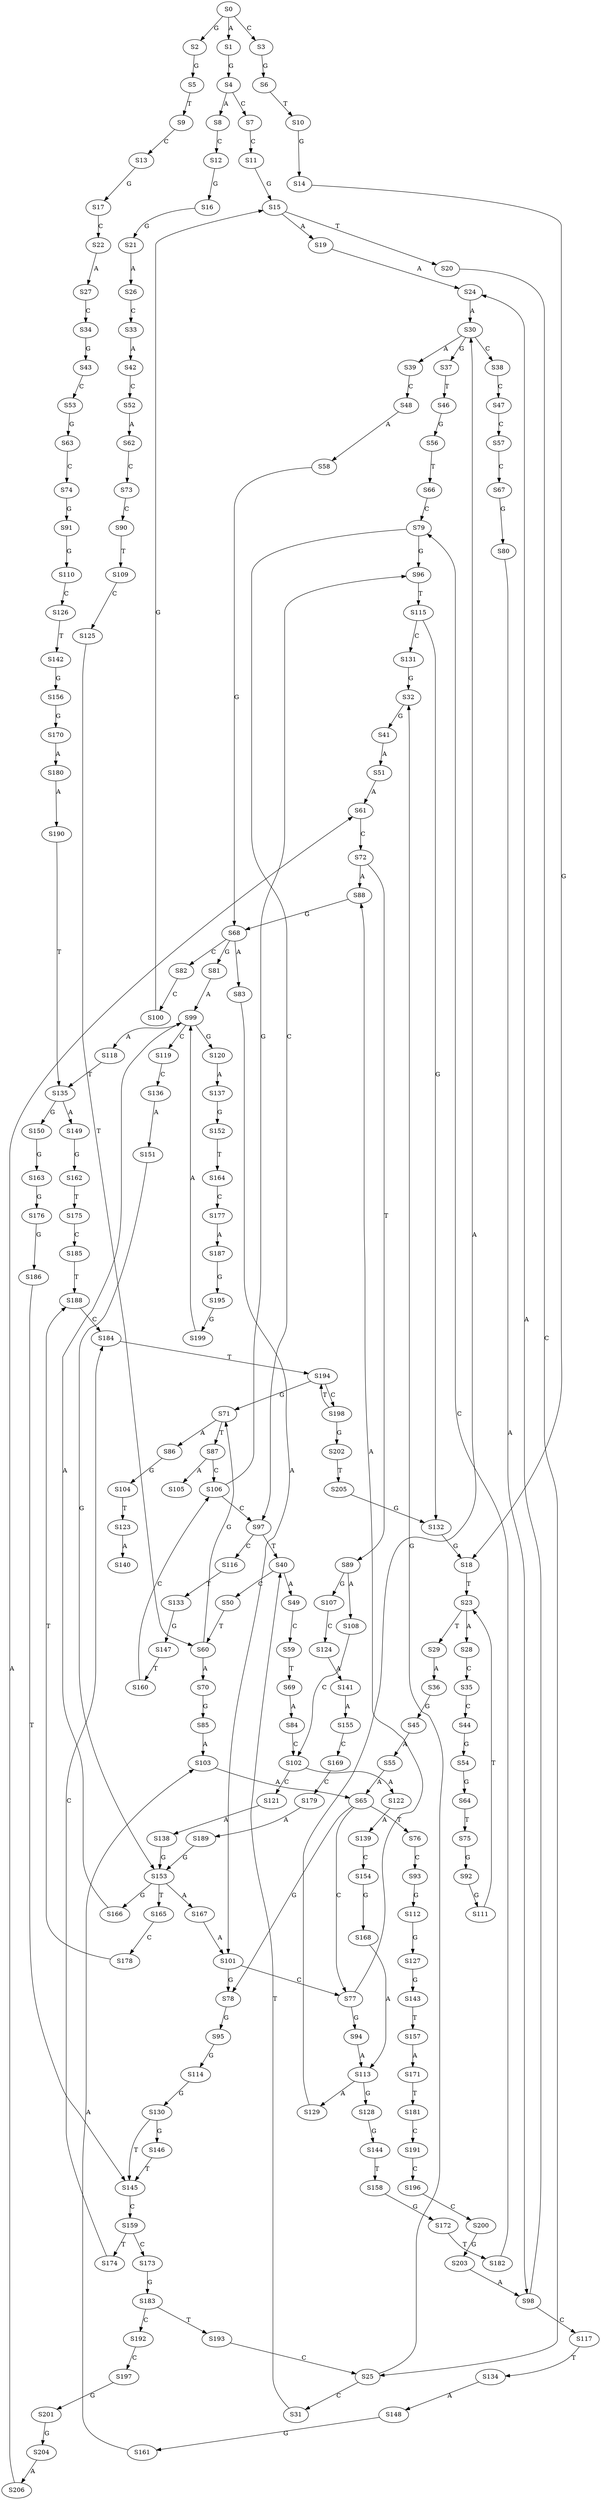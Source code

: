 strict digraph  {
	S0 -> S1 [ label = A ];
	S0 -> S2 [ label = G ];
	S0 -> S3 [ label = C ];
	S1 -> S4 [ label = G ];
	S2 -> S5 [ label = G ];
	S3 -> S6 [ label = G ];
	S4 -> S7 [ label = C ];
	S4 -> S8 [ label = A ];
	S5 -> S9 [ label = T ];
	S6 -> S10 [ label = T ];
	S7 -> S11 [ label = C ];
	S8 -> S12 [ label = C ];
	S9 -> S13 [ label = C ];
	S10 -> S14 [ label = G ];
	S11 -> S15 [ label = G ];
	S12 -> S16 [ label = G ];
	S13 -> S17 [ label = G ];
	S14 -> S18 [ label = G ];
	S15 -> S19 [ label = A ];
	S15 -> S20 [ label = T ];
	S16 -> S21 [ label = G ];
	S17 -> S22 [ label = C ];
	S18 -> S23 [ label = T ];
	S19 -> S24 [ label = A ];
	S20 -> S25 [ label = C ];
	S21 -> S26 [ label = A ];
	S22 -> S27 [ label = A ];
	S23 -> S28 [ label = A ];
	S23 -> S29 [ label = T ];
	S24 -> S30 [ label = A ];
	S25 -> S31 [ label = C ];
	S25 -> S32 [ label = G ];
	S26 -> S33 [ label = C ];
	S27 -> S34 [ label = C ];
	S28 -> S35 [ label = C ];
	S29 -> S36 [ label = A ];
	S30 -> S37 [ label = G ];
	S30 -> S38 [ label = C ];
	S30 -> S39 [ label = A ];
	S31 -> S40 [ label = T ];
	S32 -> S41 [ label = G ];
	S33 -> S42 [ label = A ];
	S34 -> S43 [ label = G ];
	S35 -> S44 [ label = C ];
	S36 -> S45 [ label = G ];
	S37 -> S46 [ label = T ];
	S38 -> S47 [ label = C ];
	S39 -> S48 [ label = C ];
	S40 -> S49 [ label = A ];
	S40 -> S50 [ label = C ];
	S41 -> S51 [ label = A ];
	S42 -> S52 [ label = C ];
	S43 -> S53 [ label = C ];
	S44 -> S54 [ label = G ];
	S45 -> S55 [ label = A ];
	S46 -> S56 [ label = G ];
	S47 -> S57 [ label = C ];
	S48 -> S58 [ label = A ];
	S49 -> S59 [ label = C ];
	S50 -> S60 [ label = T ];
	S51 -> S61 [ label = A ];
	S52 -> S62 [ label = A ];
	S53 -> S63 [ label = G ];
	S54 -> S64 [ label = G ];
	S55 -> S65 [ label = A ];
	S56 -> S66 [ label = T ];
	S57 -> S67 [ label = C ];
	S58 -> S68 [ label = G ];
	S59 -> S69 [ label = T ];
	S60 -> S70 [ label = A ];
	S60 -> S71 [ label = G ];
	S61 -> S72 [ label = C ];
	S62 -> S73 [ label = C ];
	S63 -> S74 [ label = C ];
	S64 -> S75 [ label = T ];
	S65 -> S76 [ label = T ];
	S65 -> S77 [ label = C ];
	S65 -> S78 [ label = G ];
	S66 -> S79 [ label = C ];
	S67 -> S80 [ label = G ];
	S68 -> S81 [ label = G ];
	S68 -> S82 [ label = C ];
	S68 -> S83 [ label = A ];
	S69 -> S84 [ label = A ];
	S70 -> S85 [ label = G ];
	S71 -> S86 [ label = A ];
	S71 -> S87 [ label = T ];
	S72 -> S88 [ label = A ];
	S72 -> S89 [ label = T ];
	S73 -> S90 [ label = C ];
	S74 -> S91 [ label = G ];
	S75 -> S92 [ label = G ];
	S76 -> S93 [ label = C ];
	S77 -> S94 [ label = G ];
	S77 -> S88 [ label = A ];
	S78 -> S95 [ label = G ];
	S79 -> S96 [ label = G ];
	S79 -> S97 [ label = C ];
	S80 -> S98 [ label = A ];
	S81 -> S99 [ label = A ];
	S82 -> S100 [ label = C ];
	S83 -> S101 [ label = A ];
	S84 -> S102 [ label = C ];
	S85 -> S103 [ label = A ];
	S86 -> S104 [ label = G ];
	S87 -> S105 [ label = A ];
	S87 -> S106 [ label = C ];
	S88 -> S68 [ label = G ];
	S89 -> S107 [ label = G ];
	S89 -> S108 [ label = A ];
	S90 -> S109 [ label = T ];
	S91 -> S110 [ label = G ];
	S92 -> S111 [ label = G ];
	S93 -> S112 [ label = G ];
	S94 -> S113 [ label = A ];
	S95 -> S114 [ label = G ];
	S96 -> S115 [ label = T ];
	S97 -> S40 [ label = T ];
	S97 -> S116 [ label = C ];
	S98 -> S24 [ label = A ];
	S98 -> S117 [ label = C ];
	S99 -> S118 [ label = A ];
	S99 -> S119 [ label = C ];
	S99 -> S120 [ label = G ];
	S100 -> S15 [ label = G ];
	S101 -> S77 [ label = C ];
	S101 -> S78 [ label = G ];
	S102 -> S121 [ label = C ];
	S102 -> S122 [ label = A ];
	S103 -> S65 [ label = A ];
	S104 -> S123 [ label = T ];
	S106 -> S97 [ label = C ];
	S106 -> S96 [ label = G ];
	S107 -> S124 [ label = C ];
	S108 -> S102 [ label = C ];
	S109 -> S125 [ label = C ];
	S110 -> S126 [ label = C ];
	S111 -> S23 [ label = T ];
	S112 -> S127 [ label = G ];
	S113 -> S128 [ label = G ];
	S113 -> S129 [ label = A ];
	S114 -> S130 [ label = G ];
	S115 -> S131 [ label = C ];
	S115 -> S132 [ label = G ];
	S116 -> S133 [ label = T ];
	S117 -> S134 [ label = T ];
	S118 -> S135 [ label = T ];
	S119 -> S136 [ label = C ];
	S120 -> S137 [ label = A ];
	S121 -> S138 [ label = A ];
	S122 -> S139 [ label = A ];
	S123 -> S140 [ label = A ];
	S124 -> S141 [ label = A ];
	S125 -> S60 [ label = T ];
	S126 -> S142 [ label = T ];
	S127 -> S143 [ label = G ];
	S128 -> S144 [ label = G ];
	S129 -> S30 [ label = A ];
	S130 -> S145 [ label = T ];
	S130 -> S146 [ label = G ];
	S131 -> S32 [ label = G ];
	S132 -> S18 [ label = G ];
	S133 -> S147 [ label = G ];
	S134 -> S148 [ label = A ];
	S135 -> S149 [ label = A ];
	S135 -> S150 [ label = G ];
	S136 -> S151 [ label = A ];
	S137 -> S152 [ label = G ];
	S138 -> S153 [ label = G ];
	S139 -> S154 [ label = C ];
	S141 -> S155 [ label = A ];
	S142 -> S156 [ label = G ];
	S143 -> S157 [ label = T ];
	S144 -> S158 [ label = T ];
	S145 -> S159 [ label = C ];
	S146 -> S145 [ label = T ];
	S147 -> S160 [ label = T ];
	S148 -> S161 [ label = G ];
	S149 -> S162 [ label = G ];
	S150 -> S163 [ label = G ];
	S151 -> S153 [ label = G ];
	S152 -> S164 [ label = T ];
	S153 -> S165 [ label = T ];
	S153 -> S166 [ label = G ];
	S153 -> S167 [ label = A ];
	S154 -> S168 [ label = G ];
	S155 -> S169 [ label = C ];
	S156 -> S170 [ label = G ];
	S157 -> S171 [ label = A ];
	S158 -> S172 [ label = G ];
	S159 -> S173 [ label = C ];
	S159 -> S174 [ label = T ];
	S160 -> S106 [ label = C ];
	S161 -> S103 [ label = A ];
	S162 -> S175 [ label = T ];
	S163 -> S176 [ label = G ];
	S164 -> S177 [ label = C ];
	S165 -> S178 [ label = C ];
	S166 -> S99 [ label = A ];
	S167 -> S101 [ label = A ];
	S168 -> S113 [ label = A ];
	S169 -> S179 [ label = C ];
	S170 -> S180 [ label = A ];
	S171 -> S181 [ label = T ];
	S172 -> S182 [ label = T ];
	S173 -> S183 [ label = G ];
	S174 -> S184 [ label = C ];
	S175 -> S185 [ label = C ];
	S176 -> S186 [ label = G ];
	S177 -> S187 [ label = A ];
	S178 -> S188 [ label = T ];
	S179 -> S189 [ label = A ];
	S180 -> S190 [ label = A ];
	S181 -> S191 [ label = C ];
	S182 -> S79 [ label = C ];
	S183 -> S192 [ label = C ];
	S183 -> S193 [ label = T ];
	S184 -> S194 [ label = T ];
	S185 -> S188 [ label = T ];
	S186 -> S145 [ label = T ];
	S187 -> S195 [ label = G ];
	S188 -> S184 [ label = C ];
	S189 -> S153 [ label = G ];
	S190 -> S135 [ label = T ];
	S191 -> S196 [ label = C ];
	S192 -> S197 [ label = C ];
	S193 -> S25 [ label = C ];
	S194 -> S71 [ label = G ];
	S194 -> S198 [ label = C ];
	S195 -> S199 [ label = G ];
	S196 -> S200 [ label = C ];
	S197 -> S201 [ label = G ];
	S198 -> S194 [ label = T ];
	S198 -> S202 [ label = G ];
	S199 -> S99 [ label = A ];
	S200 -> S203 [ label = G ];
	S201 -> S204 [ label = G ];
	S202 -> S205 [ label = T ];
	S203 -> S98 [ label = A ];
	S204 -> S206 [ label = A ];
	S205 -> S132 [ label = G ];
	S206 -> S61 [ label = A ];
}
